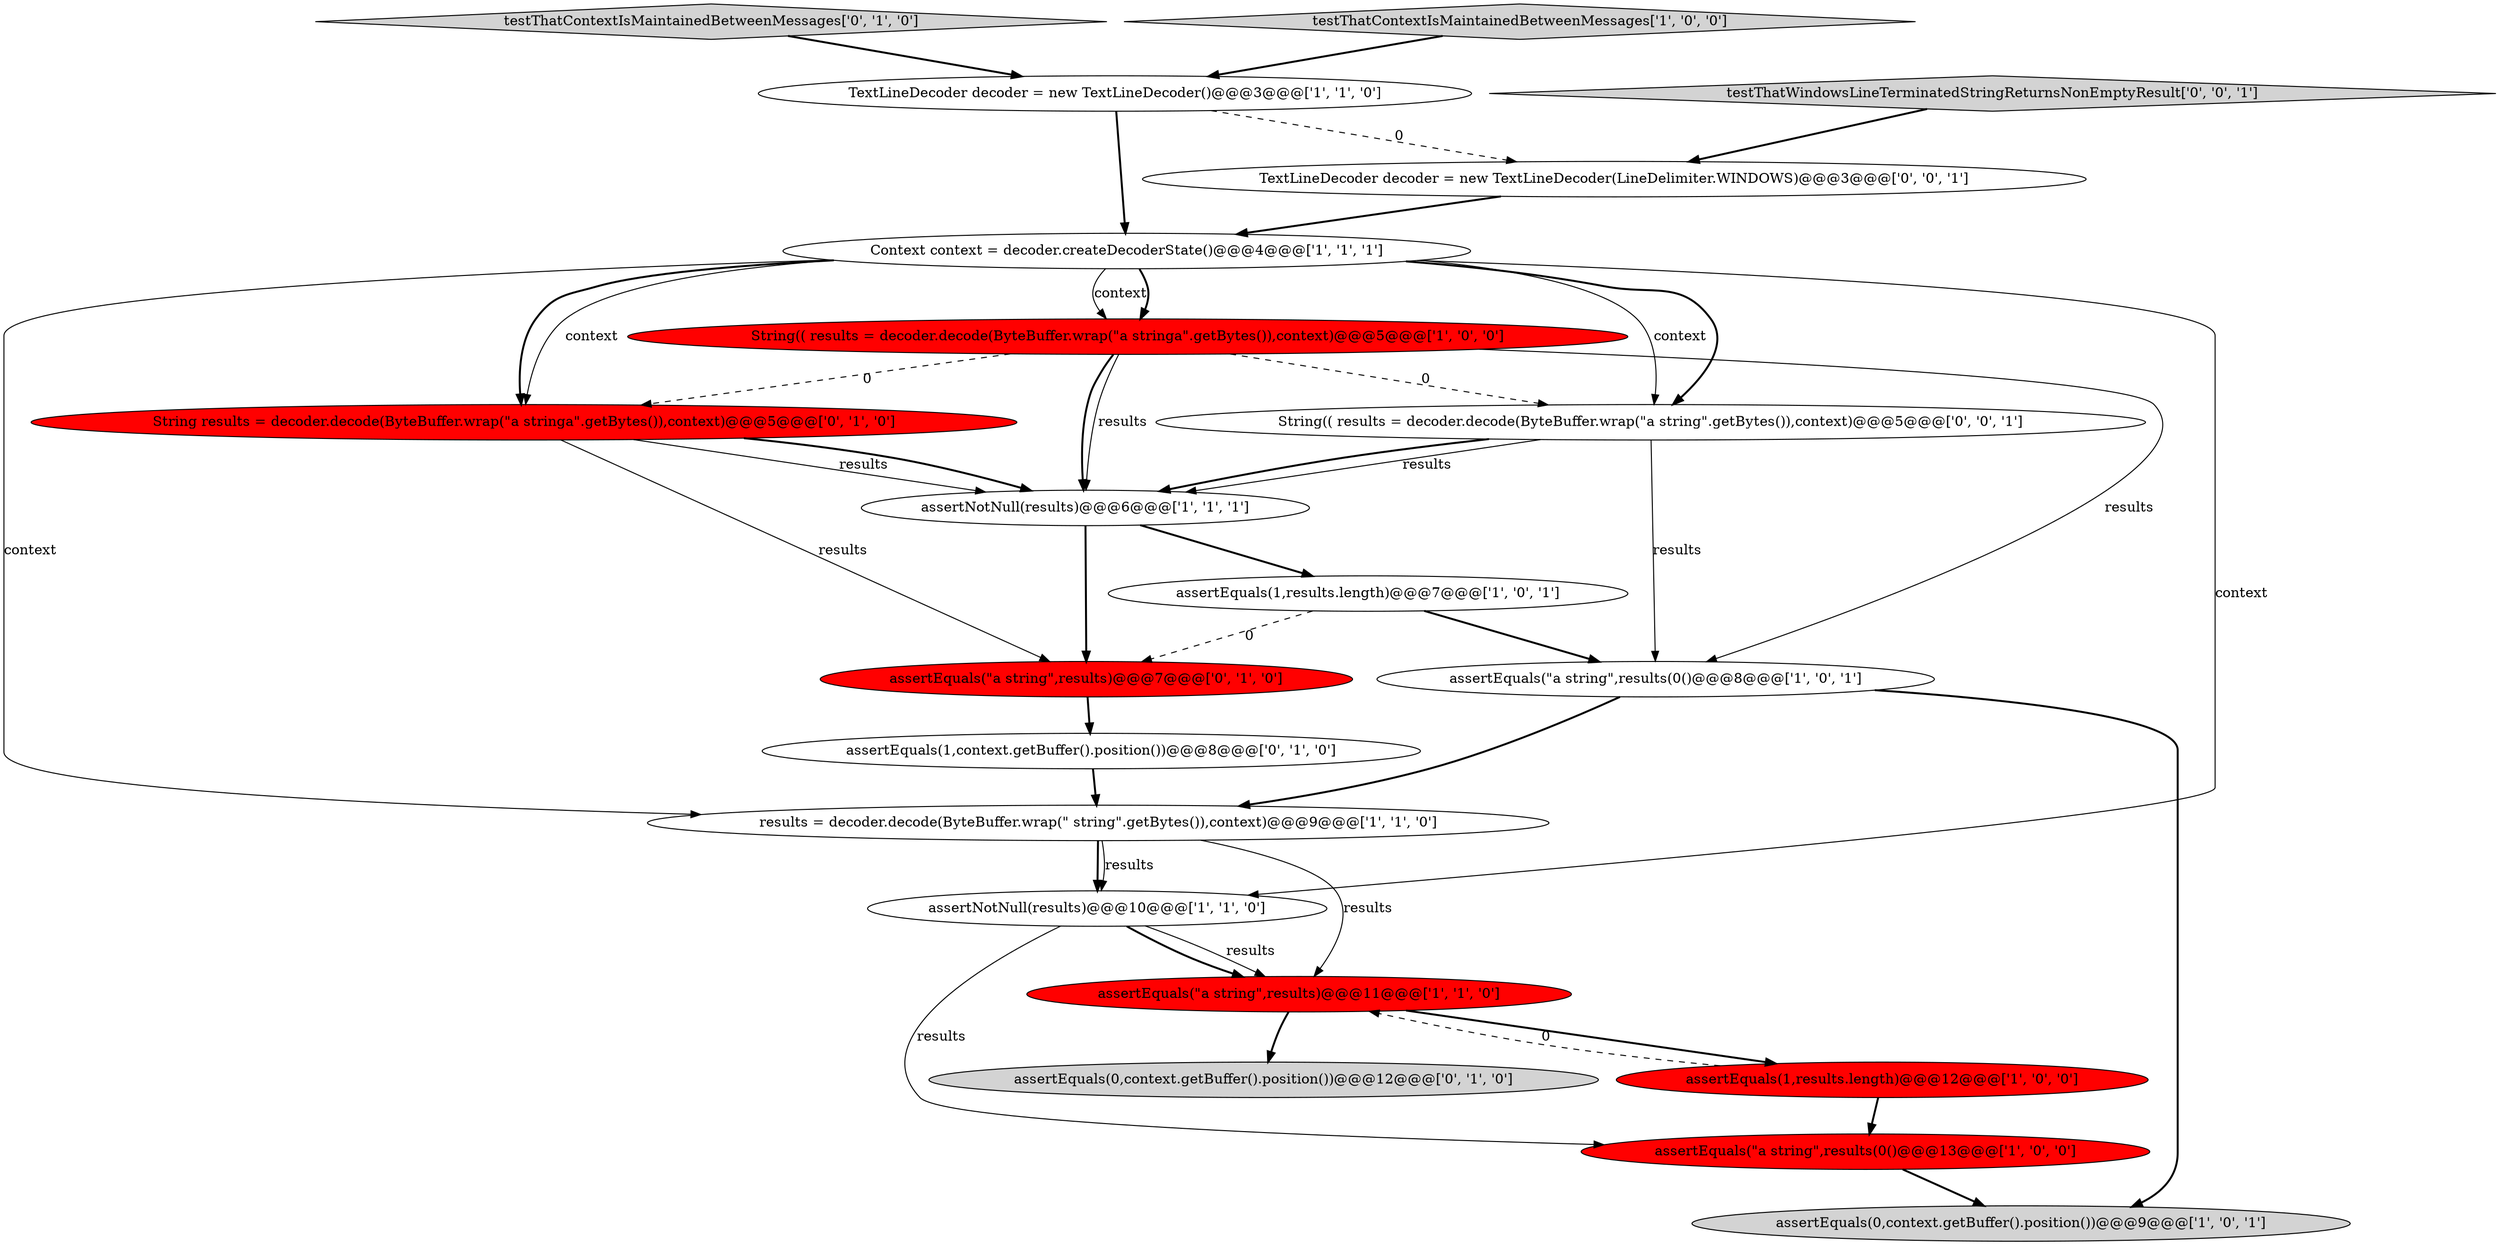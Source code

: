 digraph {
9 [style = filled, label = "TextLineDecoder decoder = new TextLineDecoder()@@@3@@@['1', '1', '0']", fillcolor = white, shape = ellipse image = "AAA0AAABBB1BBB"];
15 [style = filled, label = "testThatContextIsMaintainedBetweenMessages['0', '1', '0']", fillcolor = lightgray, shape = diamond image = "AAA0AAABBB2BBB"];
6 [style = filled, label = "assertEquals(0,context.getBuffer().position())@@@9@@@['1', '0', '1']", fillcolor = lightgray, shape = ellipse image = "AAA0AAABBB1BBB"];
3 [style = filled, label = "results = decoder.decode(ByteBuffer.wrap(\" string\".getBytes()),context)@@@9@@@['1', '1', '0']", fillcolor = white, shape = ellipse image = "AAA0AAABBB1BBB"];
7 [style = filled, label = "Context context = decoder.createDecoderState()@@@4@@@['1', '1', '1']", fillcolor = white, shape = ellipse image = "AAA0AAABBB1BBB"];
11 [style = filled, label = "assertEquals(\"a string\",results)@@@11@@@['1', '1', '0']", fillcolor = red, shape = ellipse image = "AAA1AAABBB1BBB"];
5 [style = filled, label = "assertNotNull(results)@@@10@@@['1', '1', '0']", fillcolor = white, shape = ellipse image = "AAA0AAABBB1BBB"];
19 [style = filled, label = "TextLineDecoder decoder = new TextLineDecoder(LineDelimiter.WINDOWS)@@@3@@@['0', '0', '1']", fillcolor = white, shape = ellipse image = "AAA0AAABBB3BBB"];
1 [style = filled, label = "assertEquals(\"a string\",results(0()@@@8@@@['1', '0', '1']", fillcolor = white, shape = ellipse image = "AAA0AAABBB1BBB"];
2 [style = filled, label = "String(( results = decoder.decode(ByteBuffer.wrap(\"a stringa\".getBytes()),context)@@@5@@@['1', '0', '0']", fillcolor = red, shape = ellipse image = "AAA1AAABBB1BBB"];
13 [style = filled, label = "assertEquals(1,context.getBuffer().position())@@@8@@@['0', '1', '0']", fillcolor = white, shape = ellipse image = "AAA0AAABBB2BBB"];
0 [style = filled, label = "assertEquals(1,results.length)@@@7@@@['1', '0', '1']", fillcolor = white, shape = ellipse image = "AAA0AAABBB1BBB"];
17 [style = filled, label = "assertEquals(0,context.getBuffer().position())@@@12@@@['0', '1', '0']", fillcolor = lightgray, shape = ellipse image = "AAA0AAABBB2BBB"];
4 [style = filled, label = "assertEquals(1,results.length)@@@12@@@['1', '0', '0']", fillcolor = red, shape = ellipse image = "AAA1AAABBB1BBB"];
20 [style = filled, label = "testThatWindowsLineTerminatedStringReturnsNonEmptyResult['0', '0', '1']", fillcolor = lightgray, shape = diamond image = "AAA0AAABBB3BBB"];
18 [style = filled, label = "String(( results = decoder.decode(ByteBuffer.wrap(\"a string\".getBytes()),context)@@@5@@@['0', '0', '1']", fillcolor = white, shape = ellipse image = "AAA0AAABBB3BBB"];
16 [style = filled, label = "String results = decoder.decode(ByteBuffer.wrap(\"a stringa\".getBytes()),context)@@@5@@@['0', '1', '0']", fillcolor = red, shape = ellipse image = "AAA1AAABBB2BBB"];
8 [style = filled, label = "assertEquals(\"a string\",results(0()@@@13@@@['1', '0', '0']", fillcolor = red, shape = ellipse image = "AAA1AAABBB1BBB"];
10 [style = filled, label = "assertNotNull(results)@@@6@@@['1', '1', '1']", fillcolor = white, shape = ellipse image = "AAA0AAABBB1BBB"];
14 [style = filled, label = "assertEquals(\"a string\",results)@@@7@@@['0', '1', '0']", fillcolor = red, shape = ellipse image = "AAA1AAABBB2BBB"];
12 [style = filled, label = "testThatContextIsMaintainedBetweenMessages['1', '0', '0']", fillcolor = lightgray, shape = diamond image = "AAA0AAABBB1BBB"];
7->16 [style = solid, label="context"];
2->1 [style = solid, label="results"];
3->11 [style = solid, label="results"];
16->10 [style = solid, label="results"];
10->14 [style = bold, label=""];
16->10 [style = bold, label=""];
11->4 [style = bold, label=""];
1->3 [style = bold, label=""];
2->10 [style = solid, label="results"];
8->6 [style = bold, label=""];
5->8 [style = solid, label="results"];
5->11 [style = solid, label="results"];
9->7 [style = bold, label=""];
2->10 [style = bold, label=""];
12->9 [style = bold, label=""];
7->18 [style = solid, label="context"];
16->14 [style = solid, label="results"];
9->19 [style = dashed, label="0"];
0->14 [style = dashed, label="0"];
7->3 [style = solid, label="context"];
3->5 [style = bold, label=""];
1->6 [style = bold, label=""];
13->3 [style = bold, label=""];
18->10 [style = bold, label=""];
7->2 [style = solid, label="context"];
15->9 [style = bold, label=""];
7->2 [style = bold, label=""];
0->1 [style = bold, label=""];
3->5 [style = solid, label="results"];
2->16 [style = dashed, label="0"];
7->5 [style = solid, label="context"];
10->0 [style = bold, label=""];
7->16 [style = bold, label=""];
18->1 [style = solid, label="results"];
2->18 [style = dashed, label="0"];
7->18 [style = bold, label=""];
4->8 [style = bold, label=""];
11->17 [style = bold, label=""];
5->11 [style = bold, label=""];
18->10 [style = solid, label="results"];
14->13 [style = bold, label=""];
4->11 [style = dashed, label="0"];
20->19 [style = bold, label=""];
19->7 [style = bold, label=""];
}
